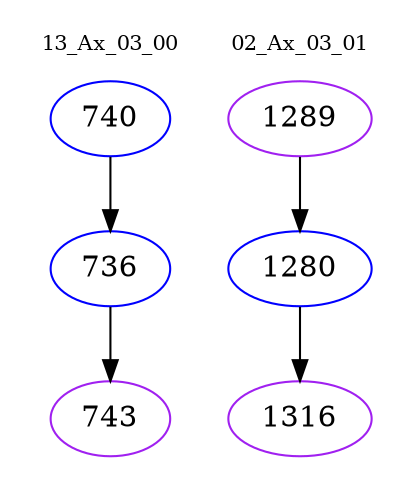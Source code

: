 digraph{
subgraph cluster_0 {
color = white
label = "13_Ax_03_00";
fontsize=10;
T0_740 [label="740", color="blue"]
T0_740 -> T0_736 [color="black"]
T0_736 [label="736", color="blue"]
T0_736 -> T0_743 [color="black"]
T0_743 [label="743", color="purple"]
}
subgraph cluster_1 {
color = white
label = "02_Ax_03_01";
fontsize=10;
T1_1289 [label="1289", color="purple"]
T1_1289 -> T1_1280 [color="black"]
T1_1280 [label="1280", color="blue"]
T1_1280 -> T1_1316 [color="black"]
T1_1316 [label="1316", color="purple"]
}
}

